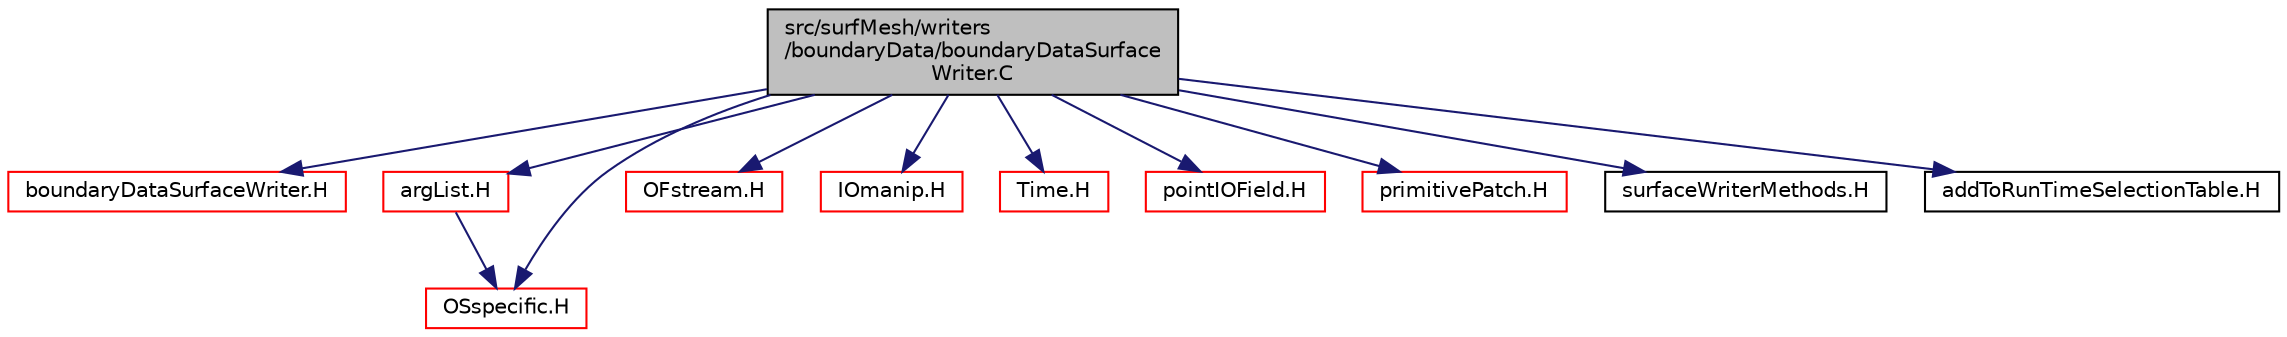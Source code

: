 digraph "src/surfMesh/writers/boundaryData/boundaryDataSurfaceWriter.C"
{
  bgcolor="transparent";
  edge [fontname="Helvetica",fontsize="10",labelfontname="Helvetica",labelfontsize="10"];
  node [fontname="Helvetica",fontsize="10",shape=record];
  Node1 [label="src/surfMesh/writers\l/boundaryData/boundaryDataSurface\lWriter.C",height=0.2,width=0.4,color="black", fillcolor="grey75", style="filled" fontcolor="black"];
  Node1 -> Node2 [color="midnightblue",fontsize="10",style="solid",fontname="Helvetica"];
  Node2 [label="boundaryDataSurfaceWriter.H",height=0.2,width=0.4,color="red",URL="$boundaryDataSurfaceWriter_8H.html"];
  Node1 -> Node3 [color="midnightblue",fontsize="10",style="solid",fontname="Helvetica"];
  Node3 [label="argList.H",height=0.2,width=0.4,color="red",URL="$argList_8H.html"];
  Node3 -> Node4 [color="midnightblue",fontsize="10",style="solid",fontname="Helvetica"];
  Node4 [label="OSspecific.H",height=0.2,width=0.4,color="red",URL="$OSspecific_8H.html",tooltip="Functions used by OpenFOAM that are specific to POSIX compliant operating systems and need to be repl..."];
  Node1 -> Node5 [color="midnightblue",fontsize="10",style="solid",fontname="Helvetica"];
  Node5 [label="OFstream.H",height=0.2,width=0.4,color="red",URL="$OFstream_8H.html"];
  Node1 -> Node4 [color="midnightblue",fontsize="10",style="solid",fontname="Helvetica"];
  Node1 -> Node6 [color="midnightblue",fontsize="10",style="solid",fontname="Helvetica"];
  Node6 [label="IOmanip.H",height=0.2,width=0.4,color="red",URL="$IOmanip_8H.html",tooltip="Istream and Ostream manipulators taking arguments. "];
  Node1 -> Node7 [color="midnightblue",fontsize="10",style="solid",fontname="Helvetica"];
  Node7 [label="Time.H",height=0.2,width=0.4,color="red",URL="$Time_8H.html"];
  Node1 -> Node8 [color="midnightblue",fontsize="10",style="solid",fontname="Helvetica"];
  Node8 [label="pointIOField.H",height=0.2,width=0.4,color="red",URL="$pointIOField_8H.html"];
  Node1 -> Node9 [color="midnightblue",fontsize="10",style="solid",fontname="Helvetica"];
  Node9 [label="primitivePatch.H",height=0.2,width=0.4,color="red",URL="$primitivePatch_8H.html"];
  Node1 -> Node10 [color="midnightblue",fontsize="10",style="solid",fontname="Helvetica"];
  Node10 [label="surfaceWriterMethods.H",height=0.2,width=0.4,color="black",URL="$surfaceWriterMethods_8H.html",tooltip="Convenience macros for instantiating surfaceWriter methods. "];
  Node1 -> Node11 [color="midnightblue",fontsize="10",style="solid",fontname="Helvetica"];
  Node11 [label="addToRunTimeSelectionTable.H",height=0.2,width=0.4,color="black",URL="$addToRunTimeSelectionTable_8H.html",tooltip="Macros for easy insertion into run-time selection tables. "];
}

